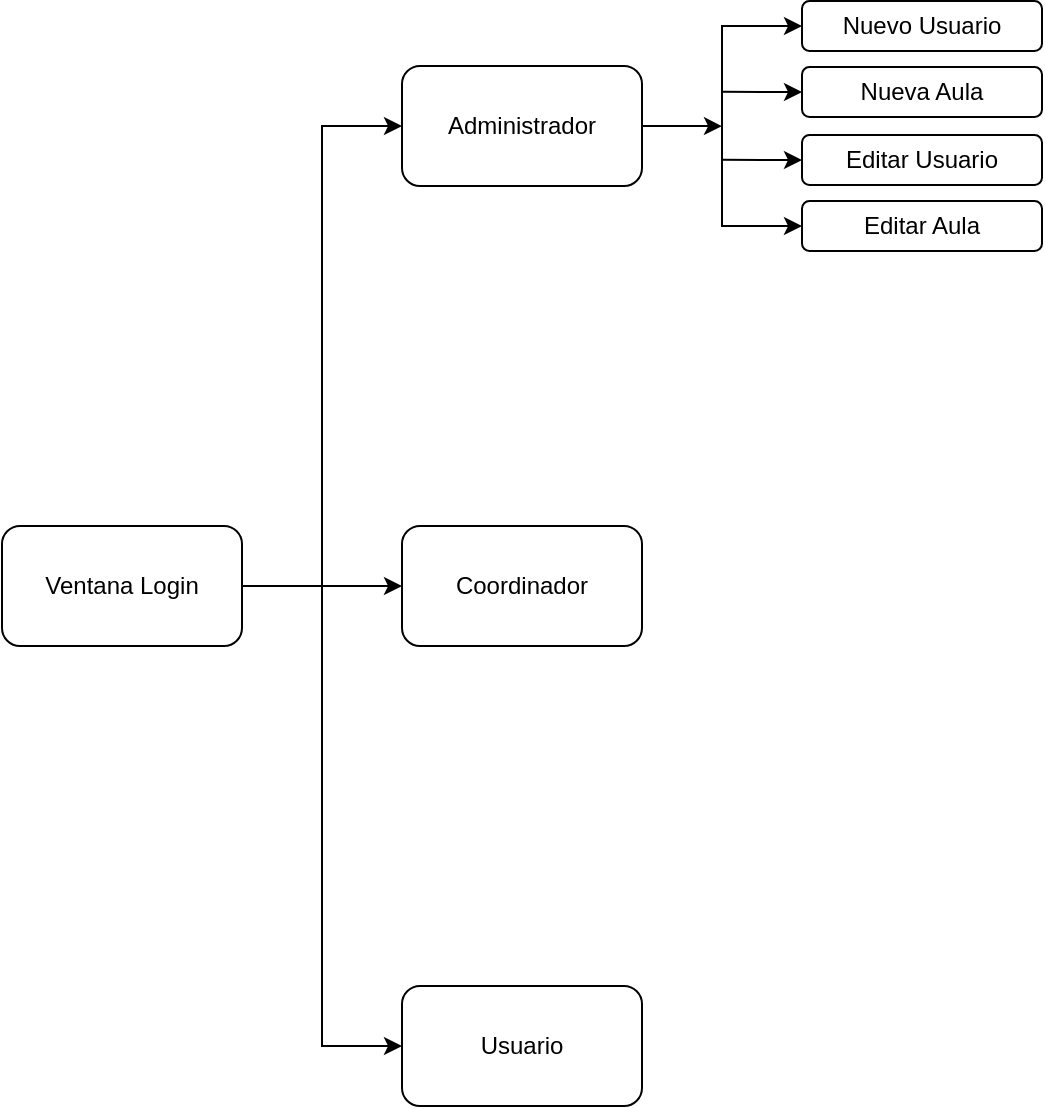 <mxfile version="22.1.21" type="device">
  <diagram name="Página-1" id="oqbhztMOlpwiy6Q2NHOT">
    <mxGraphModel dx="869" dy="468" grid="1" gridSize="10" guides="1" tooltips="1" connect="1" arrows="1" fold="1" page="1" pageScale="1" pageWidth="1169" pageHeight="827" math="0" shadow="0">
      <root>
        <mxCell id="0" />
        <mxCell id="1" parent="0" />
        <mxCell id="msNUTTGtAZQhJTJ6rFaG-6" style="edgeStyle=orthogonalEdgeStyle;rounded=0;orthogonalLoop=1;jettySize=auto;html=1;exitX=1;exitY=0.5;exitDx=0;exitDy=0;" edge="1" parent="1" source="msNUTTGtAZQhJTJ6rFaG-1" target="msNUTTGtAZQhJTJ6rFaG-3">
          <mxGeometry relative="1" as="geometry" />
        </mxCell>
        <mxCell id="msNUTTGtAZQhJTJ6rFaG-1" value="Ventana Login" style="rounded=1;whiteSpace=wrap;html=1;" vertex="1" parent="1">
          <mxGeometry x="40" y="350" width="120" height="60" as="geometry" />
        </mxCell>
        <mxCell id="msNUTTGtAZQhJTJ6rFaG-11" style="edgeStyle=orthogonalEdgeStyle;rounded=0;orthogonalLoop=1;jettySize=auto;html=1;exitX=0;exitY=0.5;exitDx=0;exitDy=0;entryX=0;entryY=0.5;entryDx=0;entryDy=0;startArrow=classic;startFill=1;" edge="1" parent="1" source="msNUTTGtAZQhJTJ6rFaG-2" target="msNUTTGtAZQhJTJ6rFaG-4">
          <mxGeometry relative="1" as="geometry">
            <Array as="points">
              <mxPoint x="200" y="150" />
              <mxPoint x="200" y="610" />
            </Array>
          </mxGeometry>
        </mxCell>
        <mxCell id="msNUTTGtAZQhJTJ6rFaG-22" style="edgeStyle=orthogonalEdgeStyle;rounded=0;orthogonalLoop=1;jettySize=auto;html=1;exitX=1;exitY=0.5;exitDx=0;exitDy=0;" edge="1" parent="1" source="msNUTTGtAZQhJTJ6rFaG-2">
          <mxGeometry relative="1" as="geometry">
            <mxPoint x="400" y="150.071" as="targetPoint" />
          </mxGeometry>
        </mxCell>
        <mxCell id="msNUTTGtAZQhJTJ6rFaG-2" value="Administrador" style="rounded=1;whiteSpace=wrap;html=1;" vertex="1" parent="1">
          <mxGeometry x="240" y="120" width="120" height="60" as="geometry" />
        </mxCell>
        <mxCell id="msNUTTGtAZQhJTJ6rFaG-3" value="Coordinador" style="rounded=1;whiteSpace=wrap;html=1;" vertex="1" parent="1">
          <mxGeometry x="240" y="350" width="120" height="60" as="geometry" />
        </mxCell>
        <mxCell id="msNUTTGtAZQhJTJ6rFaG-4" value="Usuario" style="rounded=1;whiteSpace=wrap;html=1;" vertex="1" parent="1">
          <mxGeometry x="240" y="580" width="120" height="60" as="geometry" />
        </mxCell>
        <mxCell id="msNUTTGtAZQhJTJ6rFaG-19" style="edgeStyle=orthogonalEdgeStyle;rounded=0;orthogonalLoop=1;jettySize=auto;html=1;exitX=0;exitY=0.5;exitDx=0;exitDy=0;entryX=0;entryY=0.5;entryDx=0;entryDy=0;startArrow=classic;startFill=1;" edge="1" parent="1" source="msNUTTGtAZQhJTJ6rFaG-9" target="msNUTTGtAZQhJTJ6rFaG-18">
          <mxGeometry relative="1" as="geometry">
            <Array as="points">
              <mxPoint x="400" y="100" />
              <mxPoint x="400" y="200" />
            </Array>
          </mxGeometry>
        </mxCell>
        <mxCell id="msNUTTGtAZQhJTJ6rFaG-9" value="Nuevo Usuario" style="rounded=1;whiteSpace=wrap;html=1;" vertex="1" parent="1">
          <mxGeometry x="440" y="87.5" width="120" height="25" as="geometry" />
        </mxCell>
        <mxCell id="msNUTTGtAZQhJTJ6rFaG-20" style="edgeStyle=orthogonalEdgeStyle;rounded=0;orthogonalLoop=1;jettySize=auto;html=1;exitX=0;exitY=0.5;exitDx=0;exitDy=0;startArrow=classic;startFill=1;endArrow=none;endFill=0;" edge="1" parent="1" source="msNUTTGtAZQhJTJ6rFaG-16">
          <mxGeometry relative="1" as="geometry">
            <mxPoint x="400" y="132.929" as="targetPoint" />
          </mxGeometry>
        </mxCell>
        <mxCell id="msNUTTGtAZQhJTJ6rFaG-16" value="Nueva Aula" style="rounded=1;whiteSpace=wrap;html=1;" vertex="1" parent="1">
          <mxGeometry x="440" y="120.5" width="120" height="25" as="geometry" />
        </mxCell>
        <mxCell id="msNUTTGtAZQhJTJ6rFaG-21" style="edgeStyle=orthogonalEdgeStyle;rounded=0;orthogonalLoop=1;jettySize=auto;html=1;exitX=0;exitY=0.5;exitDx=0;exitDy=0;startArrow=classic;startFill=1;endArrow=none;endFill=0;" edge="1" parent="1" source="msNUTTGtAZQhJTJ6rFaG-17">
          <mxGeometry relative="1" as="geometry">
            <mxPoint x="400" y="166.857" as="targetPoint" />
          </mxGeometry>
        </mxCell>
        <mxCell id="msNUTTGtAZQhJTJ6rFaG-17" value="Editar Usuario" style="rounded=1;whiteSpace=wrap;html=1;" vertex="1" parent="1">
          <mxGeometry x="440" y="154.5" width="120" height="25" as="geometry" />
        </mxCell>
        <mxCell id="msNUTTGtAZQhJTJ6rFaG-18" value="Editar Aula" style="rounded=1;whiteSpace=wrap;html=1;" vertex="1" parent="1">
          <mxGeometry x="440" y="187.5" width="120" height="25" as="geometry" />
        </mxCell>
      </root>
    </mxGraphModel>
  </diagram>
</mxfile>

